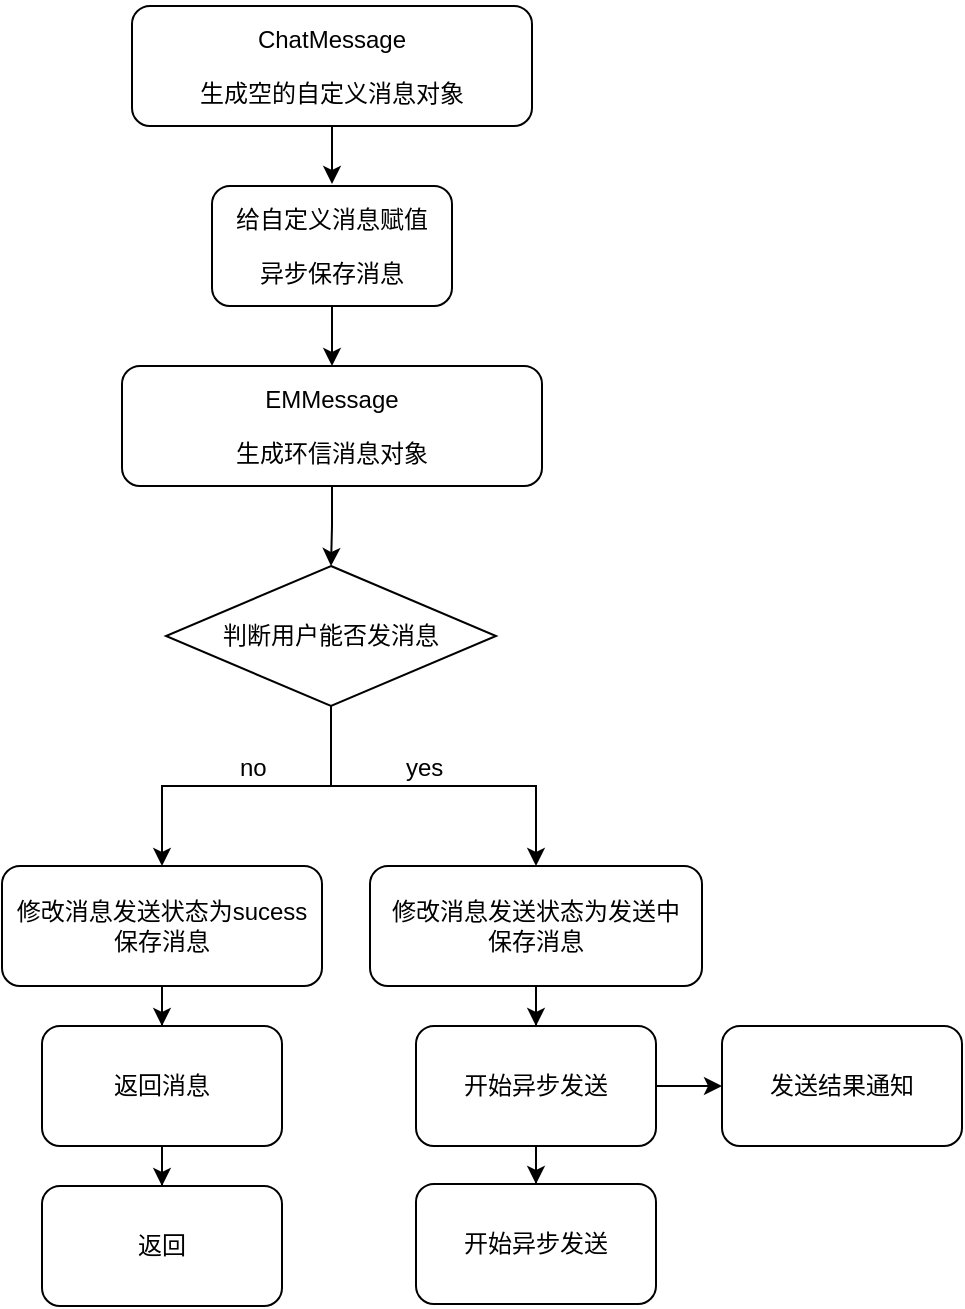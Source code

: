 <mxfile version="10.7.5" type="github"><diagram id="zS4JfIAoxf58Ks6pJ9De" name="第 1 页"><mxGraphModel dx="829" dy="641" grid="1" gridSize="10" guides="1" tooltips="1" connect="1" arrows="1" fold="1" page="1" pageScale="1" pageWidth="2339" pageHeight="3300" math="0" shadow="0"><root><mxCell id="0"/><mxCell id="1" parent="0"/><mxCell id="iu7f-REsUyiFGMBu2vhT-3" value="" style="edgeStyle=orthogonalEdgeStyle;rounded=0;orthogonalLoop=1;jettySize=auto;html=1;" parent="1" source="iu7f-REsUyiFGMBu2vhT-1" target="iu7f-REsUyiFGMBu2vhT-2" edge="1"><mxGeometry relative="1" as="geometry"/></mxCell><mxCell id="iu7f-REsUyiFGMBu2vhT-5" value="" style="edgeStyle=orthogonalEdgeStyle;rounded=0;orthogonalLoop=1;jettySize=auto;html=1;entryX=0.567;entryY=-0.017;entryDx=0;entryDy=0;entryPerimeter=0;exitX=0.5;exitY=1;exitDx=0;exitDy=0;" parent="1" edge="1"><mxGeometry relative="1" as="geometry"><mxPoint x="387" y="510" as="sourcePoint"/><mxPoint x="395" y="589" as="targetPoint"/><Array as="points"><mxPoint x="395" y="510"/></Array></mxGeometry></mxCell><mxCell id="iu7f-REsUyiFGMBu2vhT-1" value="&lt;p&gt;给自定义消息赋值&lt;/p&gt;&lt;p&gt;异步保存消息&lt;/p&gt;" style="rounded=1;whiteSpace=wrap;html=1;" parent="1" vertex="1"><mxGeometry x="335" y="590" width="120" height="60" as="geometry"/></mxCell><mxCell id="iu7f-REsUyiFGMBu2vhT-4" value="&lt;p&gt;&lt;span&gt;ChatMessage&lt;/span&gt;&lt;/p&gt;&lt;p&gt;生成空的自定义消息对象&lt;br&gt;&lt;/p&gt;" style="rounded=1;whiteSpace=wrap;html=1;" parent="1" vertex="1"><mxGeometry x="295" y="500" width="200" height="60" as="geometry"/></mxCell><mxCell id="GCdDGiNFtUxxvFRUylXg-2" value="" style="edgeStyle=orthogonalEdgeStyle;rounded=0;orthogonalLoop=1;jettySize=auto;html=1;entryX=0.5;entryY=0;entryDx=0;entryDy=0;" edge="1" parent="1" source="iu7f-REsUyiFGMBu2vhT-2" target="GCdDGiNFtUxxvFRUylXg-3"><mxGeometry relative="1" as="geometry"><mxPoint x="395" y="820" as="targetPoint"/></mxGeometry></mxCell><mxCell id="iu7f-REsUyiFGMBu2vhT-2" value="&lt;p&gt;&lt;span&gt;EMMessage&lt;/span&gt;&lt;/p&gt;&lt;p&gt;生成环信消息对象&lt;/p&gt;" style="rounded=1;whiteSpace=wrap;html=1;" parent="1" vertex="1"><mxGeometry x="290" y="680" width="210" height="60" as="geometry"/></mxCell><mxCell id="GCdDGiNFtUxxvFRUylXg-13" value="" style="edgeStyle=orthogonalEdgeStyle;rounded=0;orthogonalLoop=1;jettySize=auto;html=1;entryX=0.5;entryY=0;entryDx=0;entryDy=0;" edge="1" parent="1" source="GCdDGiNFtUxxvFRUylXg-3" target="GCdDGiNFtUxxvFRUylXg-7"><mxGeometry relative="1" as="geometry"><mxPoint x="557" y="815" as="targetPoint"/></mxGeometry></mxCell><mxCell id="GCdDGiNFtUxxvFRUylXg-15" value="" style="edgeStyle=orthogonalEdgeStyle;rounded=0;orthogonalLoop=1;jettySize=auto;html=1;entryX=0.5;entryY=0;entryDx=0;entryDy=0;" edge="1" parent="1" source="GCdDGiNFtUxxvFRUylXg-3" target="GCdDGiNFtUxxvFRUylXg-4"><mxGeometry relative="1" as="geometry"/></mxCell><mxCell id="GCdDGiNFtUxxvFRUylXg-3" value="判断用户能否发消息" style="rhombus;whiteSpace=wrap;html=1;" vertex="1" parent="1"><mxGeometry x="312" y="780" width="165" height="70" as="geometry"/></mxCell><mxCell id="GCdDGiNFtUxxvFRUylXg-19" value="" style="edgeStyle=orthogonalEdgeStyle;rounded=0;orthogonalLoop=1;jettySize=auto;html=1;" edge="1" parent="1" source="GCdDGiNFtUxxvFRUylXg-4" target="GCdDGiNFtUxxvFRUylXg-18"><mxGeometry relative="1" as="geometry"/></mxCell><mxCell id="GCdDGiNFtUxxvFRUylXg-4" value="修改消息发送状态为sucess&lt;br&gt;保存消息&lt;br&gt;" style="rounded=1;whiteSpace=wrap;html=1;" vertex="1" parent="1"><mxGeometry x="230" y="930" width="160" height="60" as="geometry"/></mxCell><mxCell id="GCdDGiNFtUxxvFRUylXg-21" value="" style="edgeStyle=orthogonalEdgeStyle;rounded=0;orthogonalLoop=1;jettySize=auto;html=1;" edge="1" parent="1" source="GCdDGiNFtUxxvFRUylXg-18" target="GCdDGiNFtUxxvFRUylXg-20"><mxGeometry relative="1" as="geometry"/></mxCell><mxCell id="GCdDGiNFtUxxvFRUylXg-18" value="返回消息" style="rounded=1;whiteSpace=wrap;html=1;" vertex="1" parent="1"><mxGeometry x="250" y="1010" width="120" height="60" as="geometry"/></mxCell><mxCell id="GCdDGiNFtUxxvFRUylXg-20" value="返回" style="rounded=1;whiteSpace=wrap;html=1;" vertex="1" parent="1"><mxGeometry x="250" y="1090" width="120" height="60" as="geometry"/></mxCell><mxCell id="GCdDGiNFtUxxvFRUylXg-23" value="" style="edgeStyle=orthogonalEdgeStyle;rounded=0;orthogonalLoop=1;jettySize=auto;html=1;" edge="1" parent="1" source="GCdDGiNFtUxxvFRUylXg-7" target="GCdDGiNFtUxxvFRUylXg-22"><mxGeometry relative="1" as="geometry"/></mxCell><mxCell id="GCdDGiNFtUxxvFRUylXg-7" value="修改消息发送状态为发送中&lt;br&gt;保存消息&lt;br&gt;" style="rounded=1;whiteSpace=wrap;html=1;" vertex="1" parent="1"><mxGeometry x="414" y="930" width="166" height="60" as="geometry"/></mxCell><mxCell id="GCdDGiNFtUxxvFRUylXg-25" value="" style="edgeStyle=orthogonalEdgeStyle;rounded=0;orthogonalLoop=1;jettySize=auto;html=1;" edge="1" parent="1" source="GCdDGiNFtUxxvFRUylXg-22" target="GCdDGiNFtUxxvFRUylXg-24"><mxGeometry relative="1" as="geometry"/></mxCell><mxCell id="GCdDGiNFtUxxvFRUylXg-27" value="" style="edgeStyle=orthogonalEdgeStyle;rounded=0;orthogonalLoop=1;jettySize=auto;html=1;" edge="1" parent="1" source="GCdDGiNFtUxxvFRUylXg-22" target="GCdDGiNFtUxxvFRUylXg-26"><mxGeometry relative="1" as="geometry"/></mxCell><mxCell id="GCdDGiNFtUxxvFRUylXg-22" value="开始异步发送" style="rounded=1;whiteSpace=wrap;html=1;" vertex="1" parent="1"><mxGeometry x="437" y="1010" width="120" height="60" as="geometry"/></mxCell><mxCell id="GCdDGiNFtUxxvFRUylXg-26" value="开始异步发送" style="rounded=1;whiteSpace=wrap;html=1;" vertex="1" parent="1"><mxGeometry x="437" y="1089" width="120" height="60" as="geometry"/></mxCell><mxCell id="GCdDGiNFtUxxvFRUylXg-24" value="发送结果通知" style="rounded=1;whiteSpace=wrap;html=1;" vertex="1" parent="1"><mxGeometry x="590" y="1010" width="120" height="60" as="geometry"/></mxCell><mxCell id="GCdDGiNFtUxxvFRUylXg-16" value="no" style="text;html=1;resizable=0;points=[];autosize=1;align=left;verticalAlign=top;spacingTop=-4;" vertex="1" parent="1"><mxGeometry x="347" y="871" width="30" height="20" as="geometry"/></mxCell><mxCell id="GCdDGiNFtUxxvFRUylXg-17" value="yes" style="text;html=1;resizable=0;points=[];autosize=1;align=left;verticalAlign=top;spacingTop=-4;" vertex="1" parent="1"><mxGeometry x="430" y="871" width="30" height="20" as="geometry"/></mxCell></root></mxGraphModel></diagram></mxfile>